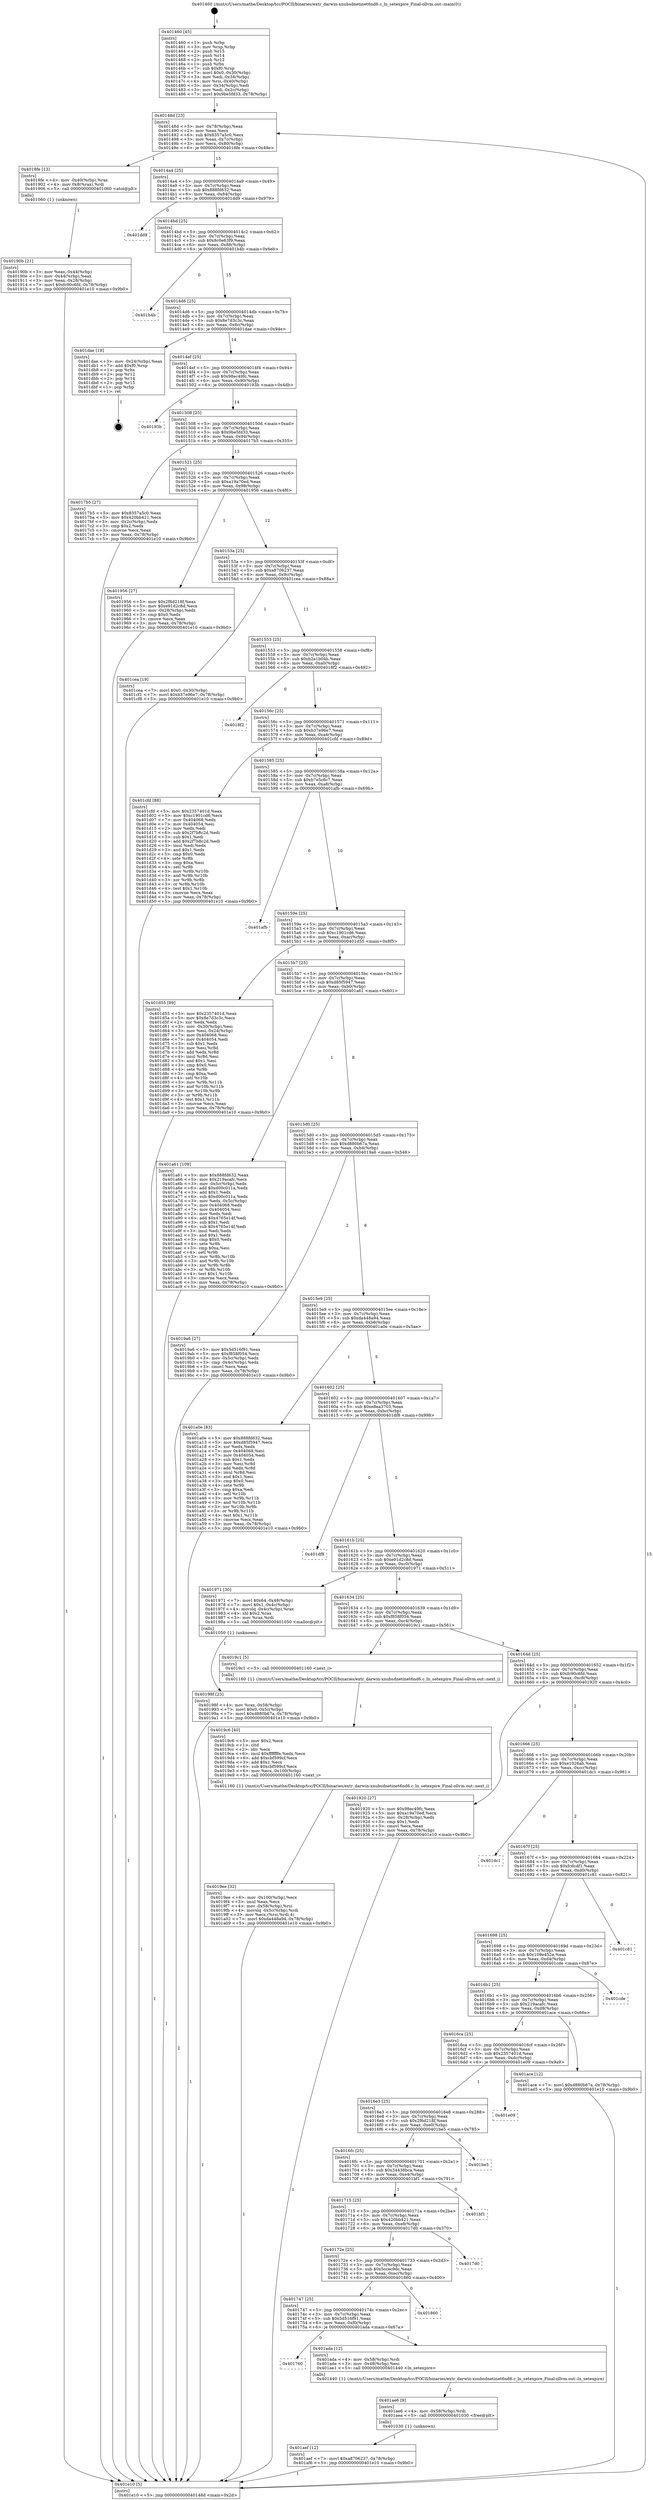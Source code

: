 digraph "0x401460" {
  label = "0x401460 (/mnt/c/Users/mathe/Desktop/tcc/POCII/binaries/extr_darwin-xnubsdnetinet6nd6.c_ln_setexpire_Final-ollvm.out::main(0))"
  labelloc = "t"
  node[shape=record]

  Entry [label="",width=0.3,height=0.3,shape=circle,fillcolor=black,style=filled]
  "0x40148d" [label="{
     0x40148d [23]\l
     | [instrs]\l
     &nbsp;&nbsp;0x40148d \<+3\>: mov -0x78(%rbp),%eax\l
     &nbsp;&nbsp;0x401490 \<+2\>: mov %eax,%ecx\l
     &nbsp;&nbsp;0x401492 \<+6\>: sub $0x8357a5c0,%ecx\l
     &nbsp;&nbsp;0x401498 \<+3\>: mov %eax,-0x7c(%rbp)\l
     &nbsp;&nbsp;0x40149b \<+3\>: mov %ecx,-0x80(%rbp)\l
     &nbsp;&nbsp;0x40149e \<+6\>: je 00000000004018fe \<main+0x49e\>\l
  }"]
  "0x4018fe" [label="{
     0x4018fe [13]\l
     | [instrs]\l
     &nbsp;&nbsp;0x4018fe \<+4\>: mov -0x40(%rbp),%rax\l
     &nbsp;&nbsp;0x401902 \<+4\>: mov 0x8(%rax),%rdi\l
     &nbsp;&nbsp;0x401906 \<+5\>: call 0000000000401060 \<atoi@plt\>\l
     | [calls]\l
     &nbsp;&nbsp;0x401060 \{1\} (unknown)\l
  }"]
  "0x4014a4" [label="{
     0x4014a4 [25]\l
     | [instrs]\l
     &nbsp;&nbsp;0x4014a4 \<+5\>: jmp 00000000004014a9 \<main+0x49\>\l
     &nbsp;&nbsp;0x4014a9 \<+3\>: mov -0x7c(%rbp),%eax\l
     &nbsp;&nbsp;0x4014ac \<+5\>: sub $0x888fd632,%eax\l
     &nbsp;&nbsp;0x4014b1 \<+6\>: mov %eax,-0x84(%rbp)\l
     &nbsp;&nbsp;0x4014b7 \<+6\>: je 0000000000401dd9 \<main+0x979\>\l
  }"]
  Exit [label="",width=0.3,height=0.3,shape=circle,fillcolor=black,style=filled,peripheries=2]
  "0x401dd9" [label="{
     0x401dd9\l
  }", style=dashed]
  "0x4014bd" [label="{
     0x4014bd [25]\l
     | [instrs]\l
     &nbsp;&nbsp;0x4014bd \<+5\>: jmp 00000000004014c2 \<main+0x62\>\l
     &nbsp;&nbsp;0x4014c2 \<+3\>: mov -0x7c(%rbp),%eax\l
     &nbsp;&nbsp;0x4014c5 \<+5\>: sub $0x8c0e63f9,%eax\l
     &nbsp;&nbsp;0x4014ca \<+6\>: mov %eax,-0x88(%rbp)\l
     &nbsp;&nbsp;0x4014d0 \<+6\>: je 0000000000401b4b \<main+0x6eb\>\l
  }"]
  "0x401aef" [label="{
     0x401aef [12]\l
     | [instrs]\l
     &nbsp;&nbsp;0x401aef \<+7\>: movl $0xa8706237,-0x78(%rbp)\l
     &nbsp;&nbsp;0x401af6 \<+5\>: jmp 0000000000401e10 \<main+0x9b0\>\l
  }"]
  "0x401b4b" [label="{
     0x401b4b\l
  }", style=dashed]
  "0x4014d6" [label="{
     0x4014d6 [25]\l
     | [instrs]\l
     &nbsp;&nbsp;0x4014d6 \<+5\>: jmp 00000000004014db \<main+0x7b\>\l
     &nbsp;&nbsp;0x4014db \<+3\>: mov -0x7c(%rbp),%eax\l
     &nbsp;&nbsp;0x4014de \<+5\>: sub $0x8e7d3c3c,%eax\l
     &nbsp;&nbsp;0x4014e3 \<+6\>: mov %eax,-0x8c(%rbp)\l
     &nbsp;&nbsp;0x4014e9 \<+6\>: je 0000000000401dae \<main+0x94e\>\l
  }"]
  "0x401ae6" [label="{
     0x401ae6 [9]\l
     | [instrs]\l
     &nbsp;&nbsp;0x401ae6 \<+4\>: mov -0x58(%rbp),%rdi\l
     &nbsp;&nbsp;0x401aea \<+5\>: call 0000000000401030 \<free@plt\>\l
     | [calls]\l
     &nbsp;&nbsp;0x401030 \{1\} (unknown)\l
  }"]
  "0x401dae" [label="{
     0x401dae [19]\l
     | [instrs]\l
     &nbsp;&nbsp;0x401dae \<+3\>: mov -0x24(%rbp),%eax\l
     &nbsp;&nbsp;0x401db1 \<+7\>: add $0xf0,%rsp\l
     &nbsp;&nbsp;0x401db8 \<+1\>: pop %rbx\l
     &nbsp;&nbsp;0x401db9 \<+2\>: pop %r12\l
     &nbsp;&nbsp;0x401dbb \<+2\>: pop %r14\l
     &nbsp;&nbsp;0x401dbd \<+2\>: pop %r15\l
     &nbsp;&nbsp;0x401dbf \<+1\>: pop %rbp\l
     &nbsp;&nbsp;0x401dc0 \<+1\>: ret\l
  }"]
  "0x4014ef" [label="{
     0x4014ef [25]\l
     | [instrs]\l
     &nbsp;&nbsp;0x4014ef \<+5\>: jmp 00000000004014f4 \<main+0x94\>\l
     &nbsp;&nbsp;0x4014f4 \<+3\>: mov -0x7c(%rbp),%eax\l
     &nbsp;&nbsp;0x4014f7 \<+5\>: sub $0x98ec49fc,%eax\l
     &nbsp;&nbsp;0x4014fc \<+6\>: mov %eax,-0x90(%rbp)\l
     &nbsp;&nbsp;0x401502 \<+6\>: je 000000000040193b \<main+0x4db\>\l
  }"]
  "0x401760" [label="{
     0x401760\l
  }", style=dashed]
  "0x40193b" [label="{
     0x40193b\l
  }", style=dashed]
  "0x401508" [label="{
     0x401508 [25]\l
     | [instrs]\l
     &nbsp;&nbsp;0x401508 \<+5\>: jmp 000000000040150d \<main+0xad\>\l
     &nbsp;&nbsp;0x40150d \<+3\>: mov -0x7c(%rbp),%eax\l
     &nbsp;&nbsp;0x401510 \<+5\>: sub $0x9be5fd33,%eax\l
     &nbsp;&nbsp;0x401515 \<+6\>: mov %eax,-0x94(%rbp)\l
     &nbsp;&nbsp;0x40151b \<+6\>: je 00000000004017b5 \<main+0x355\>\l
  }"]
  "0x401ada" [label="{
     0x401ada [12]\l
     | [instrs]\l
     &nbsp;&nbsp;0x401ada \<+4\>: mov -0x58(%rbp),%rdi\l
     &nbsp;&nbsp;0x401ade \<+3\>: mov -0x48(%rbp),%esi\l
     &nbsp;&nbsp;0x401ae1 \<+5\>: call 0000000000401440 \<ln_setexpire\>\l
     | [calls]\l
     &nbsp;&nbsp;0x401440 \{1\} (/mnt/c/Users/mathe/Desktop/tcc/POCII/binaries/extr_darwin-xnubsdnetinet6nd6.c_ln_setexpire_Final-ollvm.out::ln_setexpire)\l
  }"]
  "0x4017b5" [label="{
     0x4017b5 [27]\l
     | [instrs]\l
     &nbsp;&nbsp;0x4017b5 \<+5\>: mov $0x8357a5c0,%eax\l
     &nbsp;&nbsp;0x4017ba \<+5\>: mov $0x420bb421,%ecx\l
     &nbsp;&nbsp;0x4017bf \<+3\>: mov -0x2c(%rbp),%edx\l
     &nbsp;&nbsp;0x4017c2 \<+3\>: cmp $0x2,%edx\l
     &nbsp;&nbsp;0x4017c5 \<+3\>: cmovne %ecx,%eax\l
     &nbsp;&nbsp;0x4017c8 \<+3\>: mov %eax,-0x78(%rbp)\l
     &nbsp;&nbsp;0x4017cb \<+5\>: jmp 0000000000401e10 \<main+0x9b0\>\l
  }"]
  "0x401521" [label="{
     0x401521 [25]\l
     | [instrs]\l
     &nbsp;&nbsp;0x401521 \<+5\>: jmp 0000000000401526 \<main+0xc6\>\l
     &nbsp;&nbsp;0x401526 \<+3\>: mov -0x7c(%rbp),%eax\l
     &nbsp;&nbsp;0x401529 \<+5\>: sub $0xa19a70ed,%eax\l
     &nbsp;&nbsp;0x40152e \<+6\>: mov %eax,-0x98(%rbp)\l
     &nbsp;&nbsp;0x401534 \<+6\>: je 0000000000401956 \<main+0x4f6\>\l
  }"]
  "0x401e10" [label="{
     0x401e10 [5]\l
     | [instrs]\l
     &nbsp;&nbsp;0x401e10 \<+5\>: jmp 000000000040148d \<main+0x2d\>\l
  }"]
  "0x401460" [label="{
     0x401460 [45]\l
     | [instrs]\l
     &nbsp;&nbsp;0x401460 \<+1\>: push %rbp\l
     &nbsp;&nbsp;0x401461 \<+3\>: mov %rsp,%rbp\l
     &nbsp;&nbsp;0x401464 \<+2\>: push %r15\l
     &nbsp;&nbsp;0x401466 \<+2\>: push %r14\l
     &nbsp;&nbsp;0x401468 \<+2\>: push %r12\l
     &nbsp;&nbsp;0x40146a \<+1\>: push %rbx\l
     &nbsp;&nbsp;0x40146b \<+7\>: sub $0xf0,%rsp\l
     &nbsp;&nbsp;0x401472 \<+7\>: movl $0x0,-0x30(%rbp)\l
     &nbsp;&nbsp;0x401479 \<+3\>: mov %edi,-0x34(%rbp)\l
     &nbsp;&nbsp;0x40147c \<+4\>: mov %rsi,-0x40(%rbp)\l
     &nbsp;&nbsp;0x401480 \<+3\>: mov -0x34(%rbp),%edi\l
     &nbsp;&nbsp;0x401483 \<+3\>: mov %edi,-0x2c(%rbp)\l
     &nbsp;&nbsp;0x401486 \<+7\>: movl $0x9be5fd33,-0x78(%rbp)\l
  }"]
  "0x40190b" [label="{
     0x40190b [21]\l
     | [instrs]\l
     &nbsp;&nbsp;0x40190b \<+3\>: mov %eax,-0x44(%rbp)\l
     &nbsp;&nbsp;0x40190e \<+3\>: mov -0x44(%rbp),%eax\l
     &nbsp;&nbsp;0x401911 \<+3\>: mov %eax,-0x28(%rbp)\l
     &nbsp;&nbsp;0x401914 \<+7\>: movl $0xfc90c6fd,-0x78(%rbp)\l
     &nbsp;&nbsp;0x40191b \<+5\>: jmp 0000000000401e10 \<main+0x9b0\>\l
  }"]
  "0x401747" [label="{
     0x401747 [25]\l
     | [instrs]\l
     &nbsp;&nbsp;0x401747 \<+5\>: jmp 000000000040174c \<main+0x2ec\>\l
     &nbsp;&nbsp;0x40174c \<+3\>: mov -0x7c(%rbp),%eax\l
     &nbsp;&nbsp;0x40174f \<+5\>: sub $0x5d516f91,%eax\l
     &nbsp;&nbsp;0x401754 \<+6\>: mov %eax,-0xf0(%rbp)\l
     &nbsp;&nbsp;0x40175a \<+6\>: je 0000000000401ada \<main+0x67a\>\l
  }"]
  "0x401956" [label="{
     0x401956 [27]\l
     | [instrs]\l
     &nbsp;&nbsp;0x401956 \<+5\>: mov $0x2f6d218f,%eax\l
     &nbsp;&nbsp;0x40195b \<+5\>: mov $0xe91d2c8d,%ecx\l
     &nbsp;&nbsp;0x401960 \<+3\>: mov -0x28(%rbp),%edx\l
     &nbsp;&nbsp;0x401963 \<+3\>: cmp $0x0,%edx\l
     &nbsp;&nbsp;0x401966 \<+3\>: cmove %ecx,%eax\l
     &nbsp;&nbsp;0x401969 \<+3\>: mov %eax,-0x78(%rbp)\l
     &nbsp;&nbsp;0x40196c \<+5\>: jmp 0000000000401e10 \<main+0x9b0\>\l
  }"]
  "0x40153a" [label="{
     0x40153a [25]\l
     | [instrs]\l
     &nbsp;&nbsp;0x40153a \<+5\>: jmp 000000000040153f \<main+0xdf\>\l
     &nbsp;&nbsp;0x40153f \<+3\>: mov -0x7c(%rbp),%eax\l
     &nbsp;&nbsp;0x401542 \<+5\>: sub $0xa8706237,%eax\l
     &nbsp;&nbsp;0x401547 \<+6\>: mov %eax,-0x9c(%rbp)\l
     &nbsp;&nbsp;0x40154d \<+6\>: je 0000000000401cea \<main+0x88a\>\l
  }"]
  "0x401860" [label="{
     0x401860\l
  }", style=dashed]
  "0x401cea" [label="{
     0x401cea [19]\l
     | [instrs]\l
     &nbsp;&nbsp;0x401cea \<+7\>: movl $0x0,-0x30(%rbp)\l
     &nbsp;&nbsp;0x401cf1 \<+7\>: movl $0xb37e96e7,-0x78(%rbp)\l
     &nbsp;&nbsp;0x401cf8 \<+5\>: jmp 0000000000401e10 \<main+0x9b0\>\l
  }"]
  "0x401553" [label="{
     0x401553 [25]\l
     | [instrs]\l
     &nbsp;&nbsp;0x401553 \<+5\>: jmp 0000000000401558 \<main+0xf8\>\l
     &nbsp;&nbsp;0x401558 \<+3\>: mov -0x7c(%rbp),%eax\l
     &nbsp;&nbsp;0x40155b \<+5\>: sub $0xb2a1b04b,%eax\l
     &nbsp;&nbsp;0x401560 \<+6\>: mov %eax,-0xa0(%rbp)\l
     &nbsp;&nbsp;0x401566 \<+6\>: je 00000000004018f2 \<main+0x492\>\l
  }"]
  "0x40172e" [label="{
     0x40172e [25]\l
     | [instrs]\l
     &nbsp;&nbsp;0x40172e \<+5\>: jmp 0000000000401733 \<main+0x2d3\>\l
     &nbsp;&nbsp;0x401733 \<+3\>: mov -0x7c(%rbp),%eax\l
     &nbsp;&nbsp;0x401736 \<+5\>: sub $0x5ccec9dc,%eax\l
     &nbsp;&nbsp;0x40173b \<+6\>: mov %eax,-0xec(%rbp)\l
     &nbsp;&nbsp;0x401741 \<+6\>: je 0000000000401860 \<main+0x400\>\l
  }"]
  "0x4018f2" [label="{
     0x4018f2\l
  }", style=dashed]
  "0x40156c" [label="{
     0x40156c [25]\l
     | [instrs]\l
     &nbsp;&nbsp;0x40156c \<+5\>: jmp 0000000000401571 \<main+0x111\>\l
     &nbsp;&nbsp;0x401571 \<+3\>: mov -0x7c(%rbp),%eax\l
     &nbsp;&nbsp;0x401574 \<+5\>: sub $0xb37e96e7,%eax\l
     &nbsp;&nbsp;0x401579 \<+6\>: mov %eax,-0xa4(%rbp)\l
     &nbsp;&nbsp;0x40157f \<+6\>: je 0000000000401cfd \<main+0x89d\>\l
  }"]
  "0x4017d0" [label="{
     0x4017d0\l
  }", style=dashed]
  "0x401cfd" [label="{
     0x401cfd [88]\l
     | [instrs]\l
     &nbsp;&nbsp;0x401cfd \<+5\>: mov $0x2357401d,%eax\l
     &nbsp;&nbsp;0x401d02 \<+5\>: mov $0xc1901cd6,%ecx\l
     &nbsp;&nbsp;0x401d07 \<+7\>: mov 0x404068,%edx\l
     &nbsp;&nbsp;0x401d0e \<+7\>: mov 0x404054,%esi\l
     &nbsp;&nbsp;0x401d15 \<+2\>: mov %edx,%edi\l
     &nbsp;&nbsp;0x401d17 \<+6\>: sub $0x2f7b8c2d,%edi\l
     &nbsp;&nbsp;0x401d1d \<+3\>: sub $0x1,%edi\l
     &nbsp;&nbsp;0x401d20 \<+6\>: add $0x2f7b8c2d,%edi\l
     &nbsp;&nbsp;0x401d26 \<+3\>: imul %edi,%edx\l
     &nbsp;&nbsp;0x401d29 \<+3\>: and $0x1,%edx\l
     &nbsp;&nbsp;0x401d2c \<+3\>: cmp $0x0,%edx\l
     &nbsp;&nbsp;0x401d2f \<+4\>: sete %r8b\l
     &nbsp;&nbsp;0x401d33 \<+3\>: cmp $0xa,%esi\l
     &nbsp;&nbsp;0x401d36 \<+4\>: setl %r9b\l
     &nbsp;&nbsp;0x401d3a \<+3\>: mov %r8b,%r10b\l
     &nbsp;&nbsp;0x401d3d \<+3\>: and %r9b,%r10b\l
     &nbsp;&nbsp;0x401d40 \<+3\>: xor %r9b,%r8b\l
     &nbsp;&nbsp;0x401d43 \<+3\>: or %r8b,%r10b\l
     &nbsp;&nbsp;0x401d46 \<+4\>: test $0x1,%r10b\l
     &nbsp;&nbsp;0x401d4a \<+3\>: cmovne %ecx,%eax\l
     &nbsp;&nbsp;0x401d4d \<+3\>: mov %eax,-0x78(%rbp)\l
     &nbsp;&nbsp;0x401d50 \<+5\>: jmp 0000000000401e10 \<main+0x9b0\>\l
  }"]
  "0x401585" [label="{
     0x401585 [25]\l
     | [instrs]\l
     &nbsp;&nbsp;0x401585 \<+5\>: jmp 000000000040158a \<main+0x12a\>\l
     &nbsp;&nbsp;0x40158a \<+3\>: mov -0x7c(%rbp),%eax\l
     &nbsp;&nbsp;0x40158d \<+5\>: sub $0xb7e5c6c7,%eax\l
     &nbsp;&nbsp;0x401592 \<+6\>: mov %eax,-0xa8(%rbp)\l
     &nbsp;&nbsp;0x401598 \<+6\>: je 0000000000401afb \<main+0x69b\>\l
  }"]
  "0x401715" [label="{
     0x401715 [25]\l
     | [instrs]\l
     &nbsp;&nbsp;0x401715 \<+5\>: jmp 000000000040171a \<main+0x2ba\>\l
     &nbsp;&nbsp;0x40171a \<+3\>: mov -0x7c(%rbp),%eax\l
     &nbsp;&nbsp;0x40171d \<+5\>: sub $0x420bb421,%eax\l
     &nbsp;&nbsp;0x401722 \<+6\>: mov %eax,-0xe8(%rbp)\l
     &nbsp;&nbsp;0x401728 \<+6\>: je 00000000004017d0 \<main+0x370\>\l
  }"]
  "0x401afb" [label="{
     0x401afb\l
  }", style=dashed]
  "0x40159e" [label="{
     0x40159e [25]\l
     | [instrs]\l
     &nbsp;&nbsp;0x40159e \<+5\>: jmp 00000000004015a3 \<main+0x143\>\l
     &nbsp;&nbsp;0x4015a3 \<+3\>: mov -0x7c(%rbp),%eax\l
     &nbsp;&nbsp;0x4015a6 \<+5\>: sub $0xc1901cd6,%eax\l
     &nbsp;&nbsp;0x4015ab \<+6\>: mov %eax,-0xac(%rbp)\l
     &nbsp;&nbsp;0x4015b1 \<+6\>: je 0000000000401d55 \<main+0x8f5\>\l
  }"]
  "0x401bf1" [label="{
     0x401bf1\l
  }", style=dashed]
  "0x401d55" [label="{
     0x401d55 [89]\l
     | [instrs]\l
     &nbsp;&nbsp;0x401d55 \<+5\>: mov $0x2357401d,%eax\l
     &nbsp;&nbsp;0x401d5a \<+5\>: mov $0x8e7d3c3c,%ecx\l
     &nbsp;&nbsp;0x401d5f \<+2\>: xor %edx,%edx\l
     &nbsp;&nbsp;0x401d61 \<+3\>: mov -0x30(%rbp),%esi\l
     &nbsp;&nbsp;0x401d64 \<+3\>: mov %esi,-0x24(%rbp)\l
     &nbsp;&nbsp;0x401d67 \<+7\>: mov 0x404068,%esi\l
     &nbsp;&nbsp;0x401d6e \<+7\>: mov 0x404054,%edi\l
     &nbsp;&nbsp;0x401d75 \<+3\>: sub $0x1,%edx\l
     &nbsp;&nbsp;0x401d78 \<+3\>: mov %esi,%r8d\l
     &nbsp;&nbsp;0x401d7b \<+3\>: add %edx,%r8d\l
     &nbsp;&nbsp;0x401d7e \<+4\>: imul %r8d,%esi\l
     &nbsp;&nbsp;0x401d82 \<+3\>: and $0x1,%esi\l
     &nbsp;&nbsp;0x401d85 \<+3\>: cmp $0x0,%esi\l
     &nbsp;&nbsp;0x401d88 \<+4\>: sete %r9b\l
     &nbsp;&nbsp;0x401d8c \<+3\>: cmp $0xa,%edi\l
     &nbsp;&nbsp;0x401d8f \<+4\>: setl %r10b\l
     &nbsp;&nbsp;0x401d93 \<+3\>: mov %r9b,%r11b\l
     &nbsp;&nbsp;0x401d96 \<+3\>: and %r10b,%r11b\l
     &nbsp;&nbsp;0x401d99 \<+3\>: xor %r10b,%r9b\l
     &nbsp;&nbsp;0x401d9c \<+3\>: or %r9b,%r11b\l
     &nbsp;&nbsp;0x401d9f \<+4\>: test $0x1,%r11b\l
     &nbsp;&nbsp;0x401da3 \<+3\>: cmovne %ecx,%eax\l
     &nbsp;&nbsp;0x401da6 \<+3\>: mov %eax,-0x78(%rbp)\l
     &nbsp;&nbsp;0x401da9 \<+5\>: jmp 0000000000401e10 \<main+0x9b0\>\l
  }"]
  "0x4015b7" [label="{
     0x4015b7 [25]\l
     | [instrs]\l
     &nbsp;&nbsp;0x4015b7 \<+5\>: jmp 00000000004015bc \<main+0x15c\>\l
     &nbsp;&nbsp;0x4015bc \<+3\>: mov -0x7c(%rbp),%eax\l
     &nbsp;&nbsp;0x4015bf \<+5\>: sub $0xd85f5947,%eax\l
     &nbsp;&nbsp;0x4015c4 \<+6\>: mov %eax,-0xb0(%rbp)\l
     &nbsp;&nbsp;0x4015ca \<+6\>: je 0000000000401a61 \<main+0x601\>\l
  }"]
  "0x4016fc" [label="{
     0x4016fc [25]\l
     | [instrs]\l
     &nbsp;&nbsp;0x4016fc \<+5\>: jmp 0000000000401701 \<main+0x2a1\>\l
     &nbsp;&nbsp;0x401701 \<+3\>: mov -0x7c(%rbp),%eax\l
     &nbsp;&nbsp;0x401704 \<+5\>: sub $0x34438bca,%eax\l
     &nbsp;&nbsp;0x401709 \<+6\>: mov %eax,-0xe4(%rbp)\l
     &nbsp;&nbsp;0x40170f \<+6\>: je 0000000000401bf1 \<main+0x791\>\l
  }"]
  "0x401a61" [label="{
     0x401a61 [109]\l
     | [instrs]\l
     &nbsp;&nbsp;0x401a61 \<+5\>: mov $0x888fd632,%eax\l
     &nbsp;&nbsp;0x401a66 \<+5\>: mov $0x219acafc,%ecx\l
     &nbsp;&nbsp;0x401a6b \<+3\>: mov -0x5c(%rbp),%edx\l
     &nbsp;&nbsp;0x401a6e \<+6\>: add $0xd00c011a,%edx\l
     &nbsp;&nbsp;0x401a74 \<+3\>: add $0x1,%edx\l
     &nbsp;&nbsp;0x401a77 \<+6\>: sub $0xd00c011a,%edx\l
     &nbsp;&nbsp;0x401a7d \<+3\>: mov %edx,-0x5c(%rbp)\l
     &nbsp;&nbsp;0x401a80 \<+7\>: mov 0x404068,%edx\l
     &nbsp;&nbsp;0x401a87 \<+7\>: mov 0x404054,%esi\l
     &nbsp;&nbsp;0x401a8e \<+2\>: mov %edx,%edi\l
     &nbsp;&nbsp;0x401a90 \<+6\>: add $0x4765e14f,%edi\l
     &nbsp;&nbsp;0x401a96 \<+3\>: sub $0x1,%edi\l
     &nbsp;&nbsp;0x401a99 \<+6\>: sub $0x4765e14f,%edi\l
     &nbsp;&nbsp;0x401a9f \<+3\>: imul %edi,%edx\l
     &nbsp;&nbsp;0x401aa2 \<+3\>: and $0x1,%edx\l
     &nbsp;&nbsp;0x401aa5 \<+3\>: cmp $0x0,%edx\l
     &nbsp;&nbsp;0x401aa8 \<+4\>: sete %r8b\l
     &nbsp;&nbsp;0x401aac \<+3\>: cmp $0xa,%esi\l
     &nbsp;&nbsp;0x401aaf \<+4\>: setl %r9b\l
     &nbsp;&nbsp;0x401ab3 \<+3\>: mov %r8b,%r10b\l
     &nbsp;&nbsp;0x401ab6 \<+3\>: and %r9b,%r10b\l
     &nbsp;&nbsp;0x401ab9 \<+3\>: xor %r9b,%r8b\l
     &nbsp;&nbsp;0x401abc \<+3\>: or %r8b,%r10b\l
     &nbsp;&nbsp;0x401abf \<+4\>: test $0x1,%r10b\l
     &nbsp;&nbsp;0x401ac3 \<+3\>: cmovne %ecx,%eax\l
     &nbsp;&nbsp;0x401ac6 \<+3\>: mov %eax,-0x78(%rbp)\l
     &nbsp;&nbsp;0x401ac9 \<+5\>: jmp 0000000000401e10 \<main+0x9b0\>\l
  }"]
  "0x4015d0" [label="{
     0x4015d0 [25]\l
     | [instrs]\l
     &nbsp;&nbsp;0x4015d0 \<+5\>: jmp 00000000004015d5 \<main+0x175\>\l
     &nbsp;&nbsp;0x4015d5 \<+3\>: mov -0x7c(%rbp),%eax\l
     &nbsp;&nbsp;0x4015d8 \<+5\>: sub $0xd880b67a,%eax\l
     &nbsp;&nbsp;0x4015dd \<+6\>: mov %eax,-0xb4(%rbp)\l
     &nbsp;&nbsp;0x4015e3 \<+6\>: je 00000000004019a6 \<main+0x546\>\l
  }"]
  "0x401be5" [label="{
     0x401be5\l
  }", style=dashed]
  "0x4019a6" [label="{
     0x4019a6 [27]\l
     | [instrs]\l
     &nbsp;&nbsp;0x4019a6 \<+5\>: mov $0x5d516f91,%eax\l
     &nbsp;&nbsp;0x4019ab \<+5\>: mov $0xf858f054,%ecx\l
     &nbsp;&nbsp;0x4019b0 \<+3\>: mov -0x5c(%rbp),%edx\l
     &nbsp;&nbsp;0x4019b3 \<+3\>: cmp -0x4c(%rbp),%edx\l
     &nbsp;&nbsp;0x4019b6 \<+3\>: cmovl %ecx,%eax\l
     &nbsp;&nbsp;0x4019b9 \<+3\>: mov %eax,-0x78(%rbp)\l
     &nbsp;&nbsp;0x4019bc \<+5\>: jmp 0000000000401e10 \<main+0x9b0\>\l
  }"]
  "0x4015e9" [label="{
     0x4015e9 [25]\l
     | [instrs]\l
     &nbsp;&nbsp;0x4015e9 \<+5\>: jmp 00000000004015ee \<main+0x18e\>\l
     &nbsp;&nbsp;0x4015ee \<+3\>: mov -0x7c(%rbp),%eax\l
     &nbsp;&nbsp;0x4015f1 \<+5\>: sub $0xda448a94,%eax\l
     &nbsp;&nbsp;0x4015f6 \<+6\>: mov %eax,-0xb8(%rbp)\l
     &nbsp;&nbsp;0x4015fc \<+6\>: je 0000000000401a0e \<main+0x5ae\>\l
  }"]
  "0x4016e3" [label="{
     0x4016e3 [25]\l
     | [instrs]\l
     &nbsp;&nbsp;0x4016e3 \<+5\>: jmp 00000000004016e8 \<main+0x288\>\l
     &nbsp;&nbsp;0x4016e8 \<+3\>: mov -0x7c(%rbp),%eax\l
     &nbsp;&nbsp;0x4016eb \<+5\>: sub $0x2f6d218f,%eax\l
     &nbsp;&nbsp;0x4016f0 \<+6\>: mov %eax,-0xe0(%rbp)\l
     &nbsp;&nbsp;0x4016f6 \<+6\>: je 0000000000401be5 \<main+0x785\>\l
  }"]
  "0x401a0e" [label="{
     0x401a0e [83]\l
     | [instrs]\l
     &nbsp;&nbsp;0x401a0e \<+5\>: mov $0x888fd632,%eax\l
     &nbsp;&nbsp;0x401a13 \<+5\>: mov $0xd85f5947,%ecx\l
     &nbsp;&nbsp;0x401a18 \<+2\>: xor %edx,%edx\l
     &nbsp;&nbsp;0x401a1a \<+7\>: mov 0x404068,%esi\l
     &nbsp;&nbsp;0x401a21 \<+7\>: mov 0x404054,%edi\l
     &nbsp;&nbsp;0x401a28 \<+3\>: sub $0x1,%edx\l
     &nbsp;&nbsp;0x401a2b \<+3\>: mov %esi,%r8d\l
     &nbsp;&nbsp;0x401a2e \<+3\>: add %edx,%r8d\l
     &nbsp;&nbsp;0x401a31 \<+4\>: imul %r8d,%esi\l
     &nbsp;&nbsp;0x401a35 \<+3\>: and $0x1,%esi\l
     &nbsp;&nbsp;0x401a38 \<+3\>: cmp $0x0,%esi\l
     &nbsp;&nbsp;0x401a3b \<+4\>: sete %r9b\l
     &nbsp;&nbsp;0x401a3f \<+3\>: cmp $0xa,%edi\l
     &nbsp;&nbsp;0x401a42 \<+4\>: setl %r10b\l
     &nbsp;&nbsp;0x401a46 \<+3\>: mov %r9b,%r11b\l
     &nbsp;&nbsp;0x401a49 \<+3\>: and %r10b,%r11b\l
     &nbsp;&nbsp;0x401a4c \<+3\>: xor %r10b,%r9b\l
     &nbsp;&nbsp;0x401a4f \<+3\>: or %r9b,%r11b\l
     &nbsp;&nbsp;0x401a52 \<+4\>: test $0x1,%r11b\l
     &nbsp;&nbsp;0x401a56 \<+3\>: cmovne %ecx,%eax\l
     &nbsp;&nbsp;0x401a59 \<+3\>: mov %eax,-0x78(%rbp)\l
     &nbsp;&nbsp;0x401a5c \<+5\>: jmp 0000000000401e10 \<main+0x9b0\>\l
  }"]
  "0x401602" [label="{
     0x401602 [25]\l
     | [instrs]\l
     &nbsp;&nbsp;0x401602 \<+5\>: jmp 0000000000401607 \<main+0x1a7\>\l
     &nbsp;&nbsp;0x401607 \<+3\>: mov -0x7c(%rbp),%eax\l
     &nbsp;&nbsp;0x40160a \<+5\>: sub $0xe8ea3703,%eax\l
     &nbsp;&nbsp;0x40160f \<+6\>: mov %eax,-0xbc(%rbp)\l
     &nbsp;&nbsp;0x401615 \<+6\>: je 0000000000401df8 \<main+0x998\>\l
  }"]
  "0x401e09" [label="{
     0x401e09\l
  }", style=dashed]
  "0x401df8" [label="{
     0x401df8\l
  }", style=dashed]
  "0x40161b" [label="{
     0x40161b [25]\l
     | [instrs]\l
     &nbsp;&nbsp;0x40161b \<+5\>: jmp 0000000000401620 \<main+0x1c0\>\l
     &nbsp;&nbsp;0x401620 \<+3\>: mov -0x7c(%rbp),%eax\l
     &nbsp;&nbsp;0x401623 \<+5\>: sub $0xe91d2c8d,%eax\l
     &nbsp;&nbsp;0x401628 \<+6\>: mov %eax,-0xc0(%rbp)\l
     &nbsp;&nbsp;0x40162e \<+6\>: je 0000000000401971 \<main+0x511\>\l
  }"]
  "0x4016ca" [label="{
     0x4016ca [25]\l
     | [instrs]\l
     &nbsp;&nbsp;0x4016ca \<+5\>: jmp 00000000004016cf \<main+0x26f\>\l
     &nbsp;&nbsp;0x4016cf \<+3\>: mov -0x7c(%rbp),%eax\l
     &nbsp;&nbsp;0x4016d2 \<+5\>: sub $0x2357401d,%eax\l
     &nbsp;&nbsp;0x4016d7 \<+6\>: mov %eax,-0xdc(%rbp)\l
     &nbsp;&nbsp;0x4016dd \<+6\>: je 0000000000401e09 \<main+0x9a9\>\l
  }"]
  "0x401971" [label="{
     0x401971 [30]\l
     | [instrs]\l
     &nbsp;&nbsp;0x401971 \<+7\>: movl $0x64,-0x48(%rbp)\l
     &nbsp;&nbsp;0x401978 \<+7\>: movl $0x1,-0x4c(%rbp)\l
     &nbsp;&nbsp;0x40197f \<+4\>: movslq -0x4c(%rbp),%rax\l
     &nbsp;&nbsp;0x401983 \<+4\>: shl $0x2,%rax\l
     &nbsp;&nbsp;0x401987 \<+3\>: mov %rax,%rdi\l
     &nbsp;&nbsp;0x40198a \<+5\>: call 0000000000401050 \<malloc@plt\>\l
     | [calls]\l
     &nbsp;&nbsp;0x401050 \{1\} (unknown)\l
  }"]
  "0x401634" [label="{
     0x401634 [25]\l
     | [instrs]\l
     &nbsp;&nbsp;0x401634 \<+5\>: jmp 0000000000401639 \<main+0x1d9\>\l
     &nbsp;&nbsp;0x401639 \<+3\>: mov -0x7c(%rbp),%eax\l
     &nbsp;&nbsp;0x40163c \<+5\>: sub $0xf858f054,%eax\l
     &nbsp;&nbsp;0x401641 \<+6\>: mov %eax,-0xc4(%rbp)\l
     &nbsp;&nbsp;0x401647 \<+6\>: je 00000000004019c1 \<main+0x561\>\l
  }"]
  "0x401ace" [label="{
     0x401ace [12]\l
     | [instrs]\l
     &nbsp;&nbsp;0x401ace \<+7\>: movl $0xd880b67a,-0x78(%rbp)\l
     &nbsp;&nbsp;0x401ad5 \<+5\>: jmp 0000000000401e10 \<main+0x9b0\>\l
  }"]
  "0x4019c1" [label="{
     0x4019c1 [5]\l
     | [instrs]\l
     &nbsp;&nbsp;0x4019c1 \<+5\>: call 0000000000401160 \<next_i\>\l
     | [calls]\l
     &nbsp;&nbsp;0x401160 \{1\} (/mnt/c/Users/mathe/Desktop/tcc/POCII/binaries/extr_darwin-xnubsdnetinet6nd6.c_ln_setexpire_Final-ollvm.out::next_i)\l
  }"]
  "0x40164d" [label="{
     0x40164d [25]\l
     | [instrs]\l
     &nbsp;&nbsp;0x40164d \<+5\>: jmp 0000000000401652 \<main+0x1f2\>\l
     &nbsp;&nbsp;0x401652 \<+3\>: mov -0x7c(%rbp),%eax\l
     &nbsp;&nbsp;0x401655 \<+5\>: sub $0xfc90c6fd,%eax\l
     &nbsp;&nbsp;0x40165a \<+6\>: mov %eax,-0xc8(%rbp)\l
     &nbsp;&nbsp;0x401660 \<+6\>: je 0000000000401920 \<main+0x4c0\>\l
  }"]
  "0x4016b1" [label="{
     0x4016b1 [25]\l
     | [instrs]\l
     &nbsp;&nbsp;0x4016b1 \<+5\>: jmp 00000000004016b6 \<main+0x256\>\l
     &nbsp;&nbsp;0x4016b6 \<+3\>: mov -0x7c(%rbp),%eax\l
     &nbsp;&nbsp;0x4016b9 \<+5\>: sub $0x219acafc,%eax\l
     &nbsp;&nbsp;0x4016be \<+6\>: mov %eax,-0xd8(%rbp)\l
     &nbsp;&nbsp;0x4016c4 \<+6\>: je 0000000000401ace \<main+0x66e\>\l
  }"]
  "0x401920" [label="{
     0x401920 [27]\l
     | [instrs]\l
     &nbsp;&nbsp;0x401920 \<+5\>: mov $0x98ec49fc,%eax\l
     &nbsp;&nbsp;0x401925 \<+5\>: mov $0xa19a70ed,%ecx\l
     &nbsp;&nbsp;0x40192a \<+3\>: mov -0x28(%rbp),%edx\l
     &nbsp;&nbsp;0x40192d \<+3\>: cmp $0x1,%edx\l
     &nbsp;&nbsp;0x401930 \<+3\>: cmovl %ecx,%eax\l
     &nbsp;&nbsp;0x401933 \<+3\>: mov %eax,-0x78(%rbp)\l
     &nbsp;&nbsp;0x401936 \<+5\>: jmp 0000000000401e10 \<main+0x9b0\>\l
  }"]
  "0x401666" [label="{
     0x401666 [25]\l
     | [instrs]\l
     &nbsp;&nbsp;0x401666 \<+5\>: jmp 000000000040166b \<main+0x20b\>\l
     &nbsp;&nbsp;0x40166b \<+3\>: mov -0x7c(%rbp),%eax\l
     &nbsp;&nbsp;0x40166e \<+5\>: sub $0xe1026ab,%eax\l
     &nbsp;&nbsp;0x401673 \<+6\>: mov %eax,-0xcc(%rbp)\l
     &nbsp;&nbsp;0x401679 \<+6\>: je 0000000000401dc1 \<main+0x961\>\l
  }"]
  "0x40198f" [label="{
     0x40198f [23]\l
     | [instrs]\l
     &nbsp;&nbsp;0x40198f \<+4\>: mov %rax,-0x58(%rbp)\l
     &nbsp;&nbsp;0x401993 \<+7\>: movl $0x0,-0x5c(%rbp)\l
     &nbsp;&nbsp;0x40199a \<+7\>: movl $0xd880b67a,-0x78(%rbp)\l
     &nbsp;&nbsp;0x4019a1 \<+5\>: jmp 0000000000401e10 \<main+0x9b0\>\l
  }"]
  "0x4019c6" [label="{
     0x4019c6 [40]\l
     | [instrs]\l
     &nbsp;&nbsp;0x4019c6 \<+5\>: mov $0x2,%ecx\l
     &nbsp;&nbsp;0x4019cb \<+1\>: cltd\l
     &nbsp;&nbsp;0x4019cc \<+2\>: idiv %ecx\l
     &nbsp;&nbsp;0x4019ce \<+6\>: imul $0xfffffffe,%edx,%ecx\l
     &nbsp;&nbsp;0x4019d4 \<+6\>: add $0xcbf599cf,%ecx\l
     &nbsp;&nbsp;0x4019da \<+3\>: add $0x1,%ecx\l
     &nbsp;&nbsp;0x4019dd \<+6\>: sub $0xcbf599cf,%ecx\l
     &nbsp;&nbsp;0x4019e3 \<+6\>: mov %ecx,-0x100(%rbp)\l
     &nbsp;&nbsp;0x4019e9 \<+5\>: call 0000000000401160 \<next_i\>\l
     | [calls]\l
     &nbsp;&nbsp;0x401160 \{1\} (/mnt/c/Users/mathe/Desktop/tcc/POCII/binaries/extr_darwin-xnubsdnetinet6nd6.c_ln_setexpire_Final-ollvm.out::next_i)\l
  }"]
  "0x4019ee" [label="{
     0x4019ee [32]\l
     | [instrs]\l
     &nbsp;&nbsp;0x4019ee \<+6\>: mov -0x100(%rbp),%ecx\l
     &nbsp;&nbsp;0x4019f4 \<+3\>: imul %eax,%ecx\l
     &nbsp;&nbsp;0x4019f7 \<+4\>: mov -0x58(%rbp),%rsi\l
     &nbsp;&nbsp;0x4019fb \<+4\>: movslq -0x5c(%rbp),%rdi\l
     &nbsp;&nbsp;0x4019ff \<+3\>: mov %ecx,(%rsi,%rdi,4)\l
     &nbsp;&nbsp;0x401a02 \<+7\>: movl $0xda448a94,-0x78(%rbp)\l
     &nbsp;&nbsp;0x401a09 \<+5\>: jmp 0000000000401e10 \<main+0x9b0\>\l
  }"]
  "0x401cde" [label="{
     0x401cde\l
  }", style=dashed]
  "0x401dc1" [label="{
     0x401dc1\l
  }", style=dashed]
  "0x40167f" [label="{
     0x40167f [25]\l
     | [instrs]\l
     &nbsp;&nbsp;0x40167f \<+5\>: jmp 0000000000401684 \<main+0x224\>\l
     &nbsp;&nbsp;0x401684 \<+3\>: mov -0x7c(%rbp),%eax\l
     &nbsp;&nbsp;0x401687 \<+5\>: sub $0xfcdcdf1,%eax\l
     &nbsp;&nbsp;0x40168c \<+6\>: mov %eax,-0xd0(%rbp)\l
     &nbsp;&nbsp;0x401692 \<+6\>: je 0000000000401c81 \<main+0x821\>\l
  }"]
  "0x401698" [label="{
     0x401698 [25]\l
     | [instrs]\l
     &nbsp;&nbsp;0x401698 \<+5\>: jmp 000000000040169d \<main+0x23d\>\l
     &nbsp;&nbsp;0x40169d \<+3\>: mov -0x7c(%rbp),%eax\l
     &nbsp;&nbsp;0x4016a0 \<+5\>: sub $0x109e452e,%eax\l
     &nbsp;&nbsp;0x4016a5 \<+6\>: mov %eax,-0xd4(%rbp)\l
     &nbsp;&nbsp;0x4016ab \<+6\>: je 0000000000401cde \<main+0x87e\>\l
  }"]
  "0x401c81" [label="{
     0x401c81\l
  }", style=dashed]
  Entry -> "0x401460" [label=" 1"]
  "0x40148d" -> "0x4018fe" [label=" 1"]
  "0x40148d" -> "0x4014a4" [label=" 15"]
  "0x401dae" -> Exit [label=" 1"]
  "0x4014a4" -> "0x401dd9" [label=" 0"]
  "0x4014a4" -> "0x4014bd" [label=" 15"]
  "0x401d55" -> "0x401e10" [label=" 1"]
  "0x4014bd" -> "0x401b4b" [label=" 0"]
  "0x4014bd" -> "0x4014d6" [label=" 15"]
  "0x401cfd" -> "0x401e10" [label=" 1"]
  "0x4014d6" -> "0x401dae" [label=" 1"]
  "0x4014d6" -> "0x4014ef" [label=" 14"]
  "0x401cea" -> "0x401e10" [label=" 1"]
  "0x4014ef" -> "0x40193b" [label=" 0"]
  "0x4014ef" -> "0x401508" [label=" 14"]
  "0x401aef" -> "0x401e10" [label=" 1"]
  "0x401508" -> "0x4017b5" [label=" 1"]
  "0x401508" -> "0x401521" [label=" 13"]
  "0x4017b5" -> "0x401e10" [label=" 1"]
  "0x401460" -> "0x40148d" [label=" 1"]
  "0x401e10" -> "0x40148d" [label=" 15"]
  "0x4018fe" -> "0x40190b" [label=" 1"]
  "0x40190b" -> "0x401e10" [label=" 1"]
  "0x401ae6" -> "0x401aef" [label=" 1"]
  "0x401521" -> "0x401956" [label=" 1"]
  "0x401521" -> "0x40153a" [label=" 12"]
  "0x401747" -> "0x401760" [label=" 0"]
  "0x40153a" -> "0x401cea" [label=" 1"]
  "0x40153a" -> "0x401553" [label=" 11"]
  "0x401747" -> "0x401ada" [label=" 1"]
  "0x401553" -> "0x4018f2" [label=" 0"]
  "0x401553" -> "0x40156c" [label=" 11"]
  "0x40172e" -> "0x401747" [label=" 1"]
  "0x40156c" -> "0x401cfd" [label=" 1"]
  "0x40156c" -> "0x401585" [label=" 10"]
  "0x40172e" -> "0x401860" [label=" 0"]
  "0x401585" -> "0x401afb" [label=" 0"]
  "0x401585" -> "0x40159e" [label=" 10"]
  "0x401715" -> "0x40172e" [label=" 1"]
  "0x40159e" -> "0x401d55" [label=" 1"]
  "0x40159e" -> "0x4015b7" [label=" 9"]
  "0x401715" -> "0x4017d0" [label=" 0"]
  "0x4015b7" -> "0x401a61" [label=" 1"]
  "0x4015b7" -> "0x4015d0" [label=" 8"]
  "0x4016fc" -> "0x401715" [label=" 1"]
  "0x4015d0" -> "0x4019a6" [label=" 2"]
  "0x4015d0" -> "0x4015e9" [label=" 6"]
  "0x4016fc" -> "0x401bf1" [label=" 0"]
  "0x4015e9" -> "0x401a0e" [label=" 1"]
  "0x4015e9" -> "0x401602" [label=" 5"]
  "0x4016e3" -> "0x4016fc" [label=" 1"]
  "0x401602" -> "0x401df8" [label=" 0"]
  "0x401602" -> "0x40161b" [label=" 5"]
  "0x4016e3" -> "0x401be5" [label=" 0"]
  "0x40161b" -> "0x401971" [label=" 1"]
  "0x40161b" -> "0x401634" [label=" 4"]
  "0x4016ca" -> "0x4016e3" [label=" 1"]
  "0x401634" -> "0x4019c1" [label=" 1"]
  "0x401634" -> "0x40164d" [label=" 3"]
  "0x4016ca" -> "0x401e09" [label=" 0"]
  "0x40164d" -> "0x401920" [label=" 1"]
  "0x40164d" -> "0x401666" [label=" 2"]
  "0x401920" -> "0x401e10" [label=" 1"]
  "0x401956" -> "0x401e10" [label=" 1"]
  "0x401971" -> "0x40198f" [label=" 1"]
  "0x40198f" -> "0x401e10" [label=" 1"]
  "0x4019a6" -> "0x401e10" [label=" 2"]
  "0x4019c1" -> "0x4019c6" [label=" 1"]
  "0x4019c6" -> "0x4019ee" [label=" 1"]
  "0x4019ee" -> "0x401e10" [label=" 1"]
  "0x401a0e" -> "0x401e10" [label=" 1"]
  "0x401a61" -> "0x401e10" [label=" 1"]
  "0x401ace" -> "0x401e10" [label=" 1"]
  "0x401666" -> "0x401dc1" [label=" 0"]
  "0x401666" -> "0x40167f" [label=" 2"]
  "0x4016b1" -> "0x4016ca" [label=" 1"]
  "0x40167f" -> "0x401c81" [label=" 0"]
  "0x40167f" -> "0x401698" [label=" 2"]
  "0x4016b1" -> "0x401ace" [label=" 1"]
  "0x401698" -> "0x401cde" [label=" 0"]
  "0x401698" -> "0x4016b1" [label=" 2"]
  "0x401ada" -> "0x401ae6" [label=" 1"]
}

